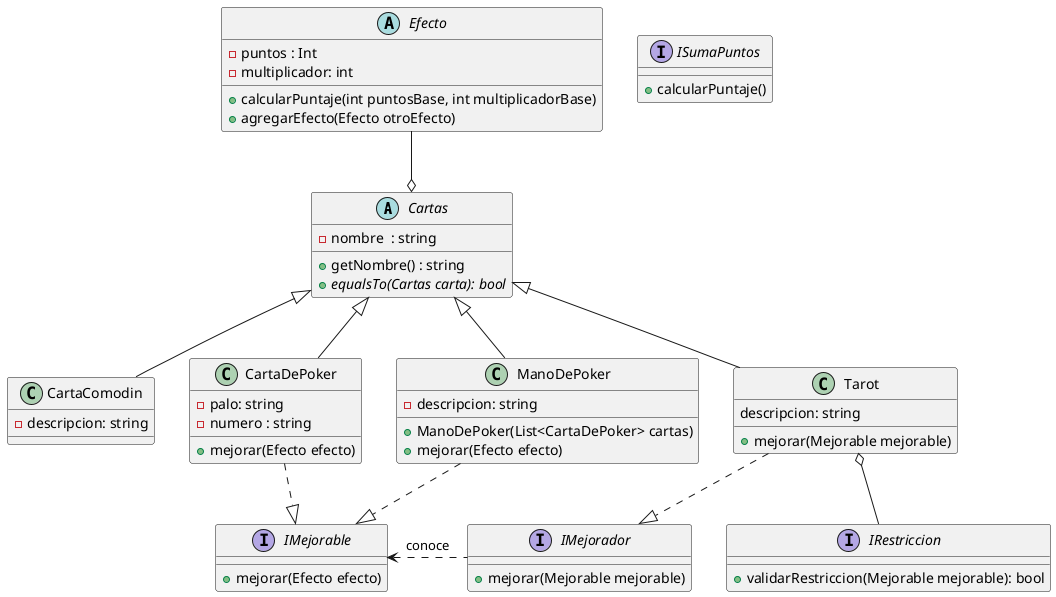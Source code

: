 @startuml

abstract Cartas{
    - nombre  : string 
    + getNombre() : string 
    {abstract}+ equalsTo(Cartas carta): bool
}

Efecto --o Cartas

abstract Efecto{
    - puntos : Int
    - multiplicador: int 
    + calcularPuntaje(int puntosBase, int multiplicadorBase)
    + agregarEfecto(Efecto otroEfecto)
}
Interface ISumaPuntos {
    + calcularPuntaje()
}
class CartaComodin extends Cartas{
    - descripcion: string
}
class CartaDePoker extends Cartas {
    - palo: string
    - numero : string
    + mejorar(Efecto efecto)
}
class ManoDePoker extends Cartas {
    - descripcion: string
    + ManoDePoker(List<CartaDePoker> cartas)
    + mejorar(Efecto efecto)
}
Class Tarot extends Cartas{
     descripcion: string
    + mejorar(Mejorable mejorable)
}
Tarot ..|> IMejorador

IMejorable <. IMejorador : "conoce"

Interface IMejorable{
    + mejorar(Efecto efecto)
}
CartaDePoker ..|> IMejorable
ManoDePoker ..|> IMejorable
Tarot o-- IRestriccion
Interface IMejorador{
    + mejorar(Mejorable mejorable)
}
interface IRestriccion{
    + validarRestriccion(Mejorable mejorable): bool
}
@enduml
